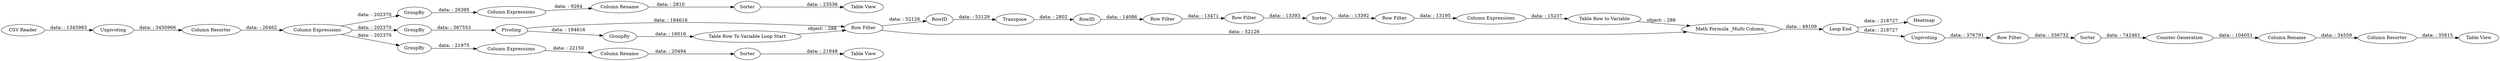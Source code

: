 digraph {
	"-1499473869163056100_31" [label=GroupBy]
	"-1499473869163056100_5" [label=Unpivoting]
	"-1499473869163056100_18" [label="Row Filter"]
	"-1499473869163056100_7" [label="Column Resorter"]
	"-1499473869163056100_9" [label=Pivoting]
	"-1499473869163056100_22" [label="Row Filter"]
	"-1499473869163056100_26" [label=RowID]
	"-1499473869163056100_37" [label="Column Rename"]
	"-1499473869163056100_6" [label=GroupBy]
	"-1499473869163056100_15" [label="Table Row To Variable Loop Start"]
	"-1499473869163056100_45" [label="Column Expressions"]
	"-1499473869163056100_1" [label="CSV Reader"]
	"-1499473869163056100_39" [label="Column Rename"]
	"-1499473869163056100_8" [label="Column Expressions"]
	"-1499473869163056100_17" [label=RowID]
	"-1499473869163056100_28" [label="Loop End"]
	"-1499473869163056100_46" [label=Sorter]
	"-1499473869163056100_20" [label="Row Filter"]
	"-1499473869163056100_36" [label="Counter Generation"]
	"-1499473869163056100_44" [label="Column Expressions"]
	"-1499473869163056100_47" [label=Sorter]
	"-1499473869163056100_13" [label="Row Filter"]
	"-1499473869163056100_24" [label="Column Expressions"]
	"-1499473869163056100_40" [label=Heatmap]
	"-1499473869163056100_16" [label=Transpose]
	"-1499473869163056100_33" [label=Sorter]
	"-1499473869163056100_34" [label="Row Filter"]
	"-1499473869163056100_32" [label=Unpivoting]
	"-1499473869163056100_43" [label="Column Rename"]
	"-1499473869163056100_42" [label="Table View"]
	"-1499473869163056100_23" [label="Table Row to Variable"]
	"-1499473869163056100_41" [label=GroupBy]
	"-1499473869163056100_38" [label="Table View"]
	"-1499473869163056100_21" [label=Sorter]
	"-1499473869163056100_48" [label="Column Resorter"]
	"-1499473869163056100_25" [label=GroupBy]
	"-1499473869163056100_35" [label="Table View"]
	"-1499473869163056100_27" [label="Math Formula _Multi Column_"]
	"-1499473869163056100_24" -> "-1499473869163056100_23" [label="data: : 15237"]
	"-1499473869163056100_22" -> "-1499473869163056100_24" [label="data: : 13195"]
	"-1499473869163056100_48" -> "-1499473869163056100_35" [label="data: : 35815"]
	"-1499473869163056100_25" -> "-1499473869163056100_15" [label="data: : 16016"]
	"-1499473869163056100_17" -> "-1499473869163056100_18" [label="data: : 14086"]
	"-1499473869163056100_39" -> "-1499473869163056100_46" [label="data: : 2810"]
	"-1499473869163056100_26" -> "-1499473869163056100_16" [label="data: : 53129"]
	"-1499473869163056100_5" -> "-1499473869163056100_7" [label="data: : 3450966"]
	"-1499473869163056100_8" -> "-1499473869163056100_41" [label="data: : 202370"]
	"-1499473869163056100_9" -> "-1499473869163056100_25" [label="data: : 194616"]
	"-1499473869163056100_13" -> "-1499473869163056100_27" [label="data: : 52126"]
	"-1499473869163056100_23" -> "-1499473869163056100_27" [label="object: : 288"]
	"-1499473869163056100_7" -> "-1499473869163056100_8" [label="data: : 26462"]
	"-1499473869163056100_41" -> "-1499473869163056100_45" [label="data: : 21975"]
	"-1499473869163056100_34" -> "-1499473869163056100_33" [label="data: : 336732"]
	"-1499473869163056100_28" -> "-1499473869163056100_40" [label="data: : 218727"]
	"-1499473869163056100_21" -> "-1499473869163056100_22" [label="data: : 13392"]
	"-1499473869163056100_9" -> "-1499473869163056100_13" [label="data: : 194616"]
	"-1499473869163056100_43" -> "-1499473869163056100_47" [label="data: : 20494"]
	"-1499473869163056100_8" -> "-1499473869163056100_31" [label="data: : 202370"]
	"-1499473869163056100_31" -> "-1499473869163056100_44" [label="data: : 26395"]
	"-1499473869163056100_45" -> "-1499473869163056100_43" [label="data: : 22150"]
	"-1499473869163056100_18" -> "-1499473869163056100_20" [label="data: : 13471"]
	"-1499473869163056100_16" -> "-1499473869163056100_17" [label="data: : 2802"]
	"-1499473869163056100_46" -> "-1499473869163056100_38" [label="data: : 23536"]
	"-1499473869163056100_28" -> "-1499473869163056100_32" [label="data: : 218727"]
	"-1499473869163056100_37" -> "-1499473869163056100_48" [label="data: : 34559"]
	"-1499473869163056100_8" -> "-1499473869163056100_6" [label="data: : 202370"]
	"-1499473869163056100_27" -> "-1499473869163056100_28" [label="data: : 49109"]
	"-1499473869163056100_32" -> "-1499473869163056100_34" [label="data: : 376791"]
	"-1499473869163056100_6" -> "-1499473869163056100_9" [label="data: : 367553"]
	"-1499473869163056100_44" -> "-1499473869163056100_39" [label="data: : 9264"]
	"-1499473869163056100_15" -> "-1499473869163056100_13" [label="object: : 288"]
	"-1499473869163056100_36" -> "-1499473869163056100_37" [label="data: : 104051"]
	"-1499473869163056100_13" -> "-1499473869163056100_26" [label="data: : 52126"]
	"-1499473869163056100_47" -> "-1499473869163056100_42" [label="data: : 21848"]
	"-1499473869163056100_1" -> "-1499473869163056100_5" [label="data: : 1345983"]
	"-1499473869163056100_20" -> "-1499473869163056100_21" [label="data: : 13393"]
	"-1499473869163056100_33" -> "-1499473869163056100_36" [label="data: : 742461"]
	rankdir=LR
}
